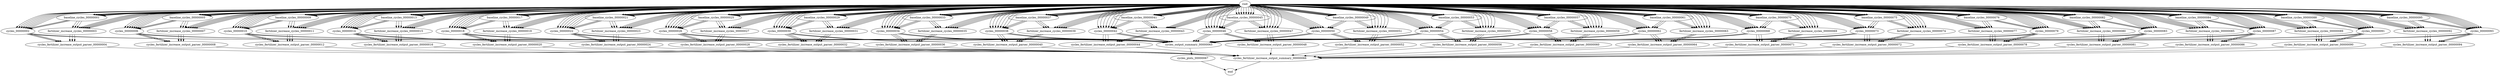 digraph G {
  baseline_cycles_00000001 [size="11.06"];
  cycles_00000002 [size="58.435"];
  fertilizer_increase_cycles_00000003 [size="62.584"];
  cycles_fertilizer_increase_output_parser_00000004 [size="0.223"];
  baseline_cycles_00000005 [size="52.812"];
  cycles_00000006 [size="95.297"];
  fertilizer_increase_cycles_00000007 [size="10.123"];
  cycles_fertilizer_increase_output_parser_00000008 [size="0.573"];
  baseline_cycles_00000009 [size="11.06"];
  cycles_00000010 [size="81.94"];
  fertilizer_increase_cycles_00000011 [size="10.123"];
  cycles_fertilizer_increase_output_parser_00000012 [size="0.709"];
  baseline_cycles_00000013 [size="83.058"];
  cycles_00000014 [size="20.682"];
  fertilizer_increase_cycles_00000015 [size="10.123"];
  cycles_fertilizer_increase_output_parser_00000016 [size="1.01"];
  baseline_cycles_00000017 [size="24.846"];
  cycles_00000018 [size="62.058"];
  fertilizer_increase_cycles_00000019 [size="30.092"];
  cycles_fertilizer_increase_output_parser_00000020 [size="1.173"];
  baseline_cycles_00000021 [size="17.89"];
  cycles_00000022 [size="50.362"];
  fertilizer_increase_cycles_00000023 [size="75.66"];
  cycles_fertilizer_increase_output_parser_00000024 [size="1.045"];
  baseline_cycles_00000025 [size="11.06"];
  cycles_00000026 [size="10.16"];
  fertilizer_increase_cycles_00000027 [size="10.123"];
  cycles_fertilizer_increase_output_parser_00000028 [size="1.194"];
  baseline_cycles_00000029 [size="22.768"];
  cycles_00000030 [size="38.509"];
  fertilizer_increase_cycles_00000031 [size="10.123"];
  cycles_fertilizer_increase_output_parser_00000032 [size="1.101"];
  baseline_cycles_00000033 [size="11.06"];
  cycles_00000034 [size="71.917"];
  fertilizer_increase_cycles_00000035 [size="84.39"];
  cycles_fertilizer_increase_output_parser_00000036 [size="0.435"];
  baseline_cycles_00000037 [size="103.364"];
  cycles_00000038 [size="92.003"];
  fertilizer_increase_cycles_00000039 [size="10.123"];
  cycles_fertilizer_increase_output_parser_00000040 [size="0.936"];
  baseline_cycles_00000041 [size="11.06"];
  cycles_00000042 [size="10.16"];
  fertilizer_increase_cycles_00000043 [size="74.864"];
  cycles_fertilizer_increase_output_parser_00000044 [size="0.633"];
  baseline_cycles_00000045 [size="11.06"];
  cycles_00000046 [size="79.366"];
  fertilizer_increase_cycles_00000047 [size="59.515"];
  cycles_fertilizer_increase_output_parser_00000048 [size="1.189"];
  baseline_cycles_00000049 [size="11.06"];
  cycles_00000050 [size="10.16"];
  fertilizer_increase_cycles_00000051 [size="60.58"];
  cycles_fertilizer_increase_output_parser_00000052 [size="0.841"];
  baseline_cycles_00000053 [size="72.97"];
  cycles_00000054 [size="82.785"];
  fertilizer_increase_cycles_00000055 [size="25.252"];
  cycles_fertilizer_increase_output_parser_00000056 [size="0.972"];
  baseline_cycles_00000057 [size="11.06"];
  cycles_00000058 [size="62.626"];
  fertilizer_increase_cycles_00000059 [size="92.486"];
  cycles_fertilizer_increase_output_parser_00000060 [size="0.674"];
  baseline_cycles_00000061 [size="11.06"];
  cycles_00000062 [size="10.16"];
  fertilizer_increase_cycles_00000063 [size="10.123"];
  cycles_fertilizer_increase_output_parser_00000064 [size="0.788"];
  cycles_output_summary_00000065 [size="0.039"];
  cycles_fertilizer_increase_output_summary_00000066 [size="0.385"];
  cycles_plots_00000067 [size="51.457"];
  cycles_00000068 [size="10.16"];
  fertilizer_increase_cycles_00000069 [size="23.903"];
  baseline_cycles_00000070 [size="29.06"];
  cycles_fertilizer_increase_output_parser_00000071 [size="0.292"];
  cycles_fertilizer_increase_output_parser_00000072 [size="1.337"];
  cycles_00000073 [size="10.16"];
  fertilizer_increase_cycles_00000074 [size="66.133"];
  baseline_cycles_00000075 [size="51.327"];
  baseline_cycles_00000076 [size="68.422"];
  fertilizer_increase_cycles_00000077 [size="48.527"];
  cycles_fertilizer_increase_output_parser_00000078 [size="0.779"];
  cycles_00000079 [size="93.297"];
  fertilizer_increase_cycles_00000080 [size="10.123"];
  cycles_fertilizer_increase_output_parser_00000081 [size="0.474"];
  baseline_cycles_00000082 [size="11.06"];
  cycles_00000083 [size="72.018"];
  baseline_cycles_00000084 [size="87.436"];
  fertilizer_increase_cycles_00000085 [size="16.892"];
  cycles_fertilizer_increase_output_parser_00000086 [size="1.11"];
  cycles_00000087 [size="49.711"];
  baseline_cycles_00000088 [size="57.089"];
  fertilizer_increase_cycles_00000089 [size="10.123"];
  cycles_fertilizer_increase_output_parser_00000090 [size="1.119"];
  cycles_00000091 [size="10.16"];
  fertilizer_increase_cycles_00000092 [size="44.528"];
  cycles_00000093 [size="10.16"];
  cycles_fertilizer_increase_output_parser_00000094 [size="1.055"];
  baseline_cycles_00000095 [size="11.06"];
  baseline_cycles_00000001 -> cycles_00000002 [size="1808674"]
  baseline_cycles_00000001 -> fertilizer_increase_cycles_00000003 [size="1808674"]
  baseline_cycles_00000001 -> cycles_00000002 [size="227"]
  baseline_cycles_00000001 -> fertilizer_increase_cycles_00000003 [size="227"]
  baseline_cycles_00000001 -> cycles_00000002 [size="2972131"]
  baseline_cycles_00000001 -> fertilizer_increase_cycles_00000003 [size="2972131"]
  root -> baseline_cycles_00000001 [size="739"]
  root -> baseline_cycles_00000001 [size="226696"]
  root -> baseline_cycles_00000001 [size="1805"]
  root -> baseline_cycles_00000001 [size="766"]
  root -> baseline_cycles_00000001 [size="694648"]
  root -> baseline_cycles_00000001 [size="14434"]
  root -> baseline_cycles_00000001 [size="694648"]
  root -> baseline_cycles_00000001 [size="694648"]
  cycles_00000002 -> cycles_fertilizer_increase_output_parser_00000004 [size="1550947"]
  cycles_00000002 -> cycles_output_summary_00000065 [size="1550947"]
  cycles_00000002 -> cycles_fertilizer_increase_output_parser_00000004 [size="1808674"]
  cycles_00000002 -> cycles_output_summary_00000065 [size="1808674"]
  cycles_00000002 -> cycles_fertilizer_increase_output_parser_00000004 [size="273"]
  cycles_00000002 -> cycles_output_summary_00000065 [size="273"]
  root -> cycles_00000002 [size="739"]
  root -> cycles_00000002 [size="340293"]
  root -> cycles_00000002 [size="1805"]
  root -> cycles_00000002 [size="766"]
  root -> cycles_00000002 [size="694648"]
  root -> cycles_00000002 [size="14434"]
  root -> cycles_00000002 [size="694648"]
  fertilizer_increase_cycles_00000003 -> cycles_fertilizer_increase_output_parser_00000004 [size="155"]
  fertilizer_increase_cycles_00000003 -> cycles_fertilizer_increase_output_parser_00000004 [size="1808674"]
  fertilizer_increase_cycles_00000003 -> cycles_fertilizer_increase_output_parser_00000004 [size="1416591"]
  root -> fertilizer_increase_cycles_00000003 [size="739"]
  root -> fertilizer_increase_cycles_00000003 [size="496015"]
  root -> fertilizer_increase_cycles_00000003 [size="1805"]
  root -> fertilizer_increase_cycles_00000003 [size="766"]
  root -> fertilizer_increase_cycles_00000003 [size="694648"]
  root -> fertilizer_increase_cycles_00000003 [size="14434"]
  cycles_fertilizer_increase_output_parser_00000004 -> cycles_fertilizer_increase_output_summary_00000066 [size="2360"]
  baseline_cycles_00000005 -> cycles_00000006 [size="1808674"]
  baseline_cycles_00000005 -> fertilizer_increase_cycles_00000007 [size="1808674"]
  baseline_cycles_00000005 -> cycles_00000006 [size="218"]
  baseline_cycles_00000005 -> fertilizer_increase_cycles_00000007 [size="218"]
  baseline_cycles_00000005 -> cycles_00000006 [size="4111213"]
  baseline_cycles_00000005 -> fertilizer_increase_cycles_00000007 [size="4111213"]
  root -> baseline_cycles_00000005 [size="739"]
  root -> baseline_cycles_00000005 [size="376162"]
  root -> baseline_cycles_00000005 [size="1805"]
  root -> baseline_cycles_00000005 [size="766"]
  root -> baseline_cycles_00000005 [size="694648"]
  root -> baseline_cycles_00000005 [size="14434"]
  root -> baseline_cycles_00000005 [size="694648"]
  root -> baseline_cycles_00000005 [size="694648"]
  cycles_00000006 -> cycles_fertilizer_increase_output_parser_00000008 [size="2425708"]
  cycles_00000006 -> cycles_output_summary_00000065 [size="2425708"]
  cycles_00000006 -> cycles_fertilizer_increase_output_parser_00000008 [size="1808674"]
  cycles_00000006 -> cycles_output_summary_00000065 [size="1808674"]
  cycles_00000006 -> cycles_fertilizer_increase_output_parser_00000008 [size="183"]
  cycles_00000006 -> cycles_output_summary_00000065 [size="183"]
  root -> cycles_00000006 [size="739"]
  root -> cycles_00000006 [size="373580"]
  root -> cycles_00000006 [size="1805"]
  root -> cycles_00000006 [size="766"]
  root -> cycles_00000006 [size="694648"]
  root -> cycles_00000006 [size="14434"]
  root -> cycles_00000006 [size="694648"]
  fertilizer_increase_cycles_00000007 -> cycles_fertilizer_increase_output_parser_00000008 [size="161"]
  fertilizer_increase_cycles_00000007 -> cycles_fertilizer_increase_output_parser_00000008 [size="1808674"]
  fertilizer_increase_cycles_00000007 -> cycles_fertilizer_increase_output_parser_00000008 [size="2647516"]
  root -> fertilizer_increase_cycles_00000007 [size="739"]
  root -> fertilizer_increase_cycles_00000007 [size="381324"]
  root -> fertilizer_increase_cycles_00000007 [size="1806"]
  root -> fertilizer_increase_cycles_00000007 [size="766"]
  root -> fertilizer_increase_cycles_00000007 [size="694648"]
  root -> fertilizer_increase_cycles_00000007 [size="14434"]
  cycles_fertilizer_increase_output_parser_00000008 -> cycles_fertilizer_increase_output_summary_00000066 [size="860"]
  baseline_cycles_00000009 -> cycles_00000010 [size="1808674"]
  baseline_cycles_00000009 -> fertilizer_increase_cycles_00000011 [size="1808674"]
  baseline_cycles_00000009 -> cycles_00000010 [size="180"]
  baseline_cycles_00000009 -> fertilizer_increase_cycles_00000011 [size="180"]
  baseline_cycles_00000009 -> cycles_00000010 [size="2753589"]
  baseline_cycles_00000009 -> fertilizer_increase_cycles_00000011 [size="2753589"]
  root -> baseline_cycles_00000009 [size="739"]
  root -> baseline_cycles_00000009 [size="352751"]
  root -> baseline_cycles_00000009 [size="1806"]
  root -> baseline_cycles_00000009 [size="766"]
  root -> baseline_cycles_00000009 [size="694648"]
  root -> baseline_cycles_00000009 [size="14434"]
  root -> baseline_cycles_00000009 [size="694648"]
  root -> baseline_cycles_00000009 [size="694648"]
  cycles_00000010 -> cycles_fertilizer_increase_output_parser_00000012 [size="2971485"]
  cycles_00000010 -> cycles_output_summary_00000065 [size="2971485"]
  cycles_00000010 -> cycles_fertilizer_increase_output_parser_00000012 [size="1808674"]
  cycles_00000010 -> cycles_output_summary_00000065 [size="1808674"]
  cycles_00000010 -> cycles_fertilizer_increase_output_parser_00000012 [size="244"]
  cycles_00000010 -> cycles_output_summary_00000065 [size="244"]
  root -> cycles_00000010 [size="739"]
  root -> cycles_00000010 [size="443102"]
  root -> cycles_00000010 [size="1805"]
  root -> cycles_00000010 [size="766"]
  root -> cycles_00000010 [size="694648"]
  root -> cycles_00000010 [size="14434"]
  root -> cycles_00000010 [size="694648"]
  fertilizer_increase_cycles_00000011 -> cycles_fertilizer_increase_output_parser_00000012 [size="235"]
  fertilizer_increase_cycles_00000011 -> cycles_fertilizer_increase_output_parser_00000012 [size="1808674"]
  fertilizer_increase_cycles_00000011 -> cycles_fertilizer_increase_output_parser_00000012 [size="1365937"]
  root -> fertilizer_increase_cycles_00000011 [size="739"]
  root -> fertilizer_increase_cycles_00000011 [size="233348"]
  root -> fertilizer_increase_cycles_00000011 [size="1805"]
  root -> fertilizer_increase_cycles_00000011 [size="766"]
  root -> fertilizer_increase_cycles_00000011 [size="694648"]
  root -> fertilizer_increase_cycles_00000011 [size="14434"]
  cycles_fertilizer_increase_output_parser_00000012 -> cycles_fertilizer_increase_output_summary_00000066 [size="5013"]
  baseline_cycles_00000013 -> cycles_00000014 [size="1808674"]
  baseline_cycles_00000013 -> fertilizer_increase_cycles_00000015 [size="1808674"]
  baseline_cycles_00000013 -> cycles_00000014 [size="85"]
  baseline_cycles_00000013 -> fertilizer_increase_cycles_00000015 [size="85"]
  baseline_cycles_00000013 -> cycles_00000014 [size="445841"]
  baseline_cycles_00000013 -> fertilizer_increase_cycles_00000015 [size="445841"]
  root -> baseline_cycles_00000013 [size="739"]
  root -> baseline_cycles_00000013 [size="199255"]
  root -> baseline_cycles_00000013 [size="1806"]
  root -> baseline_cycles_00000013 [size="766"]
  root -> baseline_cycles_00000013 [size="694648"]
  root -> baseline_cycles_00000013 [size="14434"]
  root -> baseline_cycles_00000013 [size="694648"]
  root -> baseline_cycles_00000013 [size="694648"]
  cycles_00000014 -> cycles_fertilizer_increase_output_parser_00000016 [size="1621631"]
  cycles_00000014 -> cycles_output_summary_00000065 [size="1621631"]
  cycles_00000014 -> cycles_fertilizer_increase_output_parser_00000016 [size="1808674"]
  cycles_00000014 -> cycles_output_summary_00000065 [size="1808674"]
  cycles_00000014 -> cycles_fertilizer_increase_output_parser_00000016 [size="188"]
  cycles_00000014 -> cycles_output_summary_00000065 [size="188"]
  root -> cycles_00000014 [size="739"]
  root -> cycles_00000014 [size="156021"]
  root -> cycles_00000014 [size="1805"]
  root -> cycles_00000014 [size="766"]
  root -> cycles_00000014 [size="694648"]
  root -> cycles_00000014 [size="14434"]
  root -> cycles_00000014 [size="694648"]
  fertilizer_increase_cycles_00000015 -> cycles_fertilizer_increase_output_parser_00000016 [size="247"]
  fertilizer_increase_cycles_00000015 -> cycles_fertilizer_increase_output_parser_00000016 [size="1808675"]
  fertilizer_increase_cycles_00000015 -> cycles_fertilizer_increase_output_parser_00000016 [size="448675"]
  root -> fertilizer_increase_cycles_00000015 [size="739"]
  root -> fertilizer_increase_cycles_00000015 [size="153140"]
  root -> fertilizer_increase_cycles_00000015 [size="1805"]
  root -> fertilizer_increase_cycles_00000015 [size="766"]
  root -> fertilizer_increase_cycles_00000015 [size="694648"]
  root -> fertilizer_increase_cycles_00000015 [size="14434"]
  cycles_fertilizer_increase_output_parser_00000016 -> cycles_fertilizer_increase_output_summary_00000066 [size="5727"]
  baseline_cycles_00000017 -> cycles_00000018 [size="1808674"]
  baseline_cycles_00000017 -> fertilizer_increase_cycles_00000019 [size="1808674"]
  baseline_cycles_00000017 -> cycles_00000018 [size="248"]
  baseline_cycles_00000017 -> fertilizer_increase_cycles_00000019 [size="248"]
  baseline_cycles_00000017 -> cycles_00000018 [size="445841"]
  baseline_cycles_00000017 -> fertilizer_increase_cycles_00000019 [size="445841"]
  root -> baseline_cycles_00000017 [size="739"]
  root -> baseline_cycles_00000017 [size="463734"]
  root -> baseline_cycles_00000017 [size="1806"]
  root -> baseline_cycles_00000017 [size="766"]
  root -> baseline_cycles_00000017 [size="694648"]
  root -> baseline_cycles_00000017 [size="14434"]
  root -> baseline_cycles_00000017 [size="694648"]
  root -> baseline_cycles_00000017 [size="694648"]
  cycles_00000018 -> cycles_fertilizer_increase_output_parser_00000020 [size="3798584"]
  cycles_00000018 -> cycles_output_summary_00000065 [size="3798584"]
  cycles_00000018 -> cycles_fertilizer_increase_output_parser_00000020 [size="1808674"]
  cycles_00000018 -> cycles_output_summary_00000065 [size="1808674"]
  cycles_00000018 -> cycles_fertilizer_increase_output_parser_00000020 [size="279"]
  cycles_00000018 -> cycles_output_summary_00000065 [size="279"]
  root -> cycles_00000018 [size="739"]
  root -> cycles_00000018 [size="262575"]
  root -> cycles_00000018 [size="1805"]
  root -> cycles_00000018 [size="766"]
  root -> cycles_00000018 [size="694648"]
  root -> cycles_00000018 [size="14434"]
  root -> cycles_00000018 [size="694648"]
  fertilizer_increase_cycles_00000019 -> cycles_fertilizer_increase_output_parser_00000020 [size="253"]
  fertilizer_increase_cycles_00000019 -> cycles_fertilizer_increase_output_parser_00000020 [size="1808674"]
  fertilizer_increase_cycles_00000019 -> cycles_fertilizer_increase_output_parser_00000020 [size="448675"]
  root -> fertilizer_increase_cycles_00000019 [size="739"]
  root -> fertilizer_increase_cycles_00000019 [size="317535"]
  root -> fertilizer_increase_cycles_00000019 [size="1805"]
  root -> fertilizer_increase_cycles_00000019 [size="766"]
  root -> fertilizer_increase_cycles_00000019 [size="694648"]
  root -> fertilizer_increase_cycles_00000019 [size="14434"]
  cycles_fertilizer_increase_output_parser_00000020 -> cycles_fertilizer_increase_output_summary_00000066 [size="3227"]
  baseline_cycles_00000021 -> cycles_00000022 [size="1808674"]
  baseline_cycles_00000021 -> fertilizer_increase_cycles_00000023 [size="1808674"]
  baseline_cycles_00000021 -> cycles_00000022 [size="171"]
  baseline_cycles_00000021 -> fertilizer_increase_cycles_00000023 [size="171"]
  baseline_cycles_00000021 -> cycles_00000022 [size="445841"]
  baseline_cycles_00000021 -> fertilizer_increase_cycles_00000023 [size="445841"]
  root -> baseline_cycles_00000021 [size="739"]
  root -> baseline_cycles_00000021 [size="350795"]
  root -> baseline_cycles_00000021 [size="1806"]
  root -> baseline_cycles_00000021 [size="766"]
  root -> baseline_cycles_00000021 [size="694648"]
  root -> baseline_cycles_00000021 [size="14434"]
  root -> baseline_cycles_00000021 [size="694648"]
  root -> baseline_cycles_00000021 [size="694648"]
  cycles_00000022 -> cycles_fertilizer_increase_output_parser_00000024 [size="2806488"]
  cycles_00000022 -> cycles_output_summary_00000065 [size="2806488"]
  cycles_00000022 -> cycles_fertilizer_increase_output_parser_00000024 [size="1808674"]
  cycles_00000022 -> cycles_output_summary_00000065 [size="1808674"]
  cycles_00000022 -> cycles_fertilizer_increase_output_parser_00000024 [size="284"]
  cycles_00000022 -> cycles_output_summary_00000065 [size="284"]
  root -> cycles_00000022 [size="739"]
  root -> cycles_00000022 [size="395134"]
  root -> cycles_00000022 [size="1805"]
  root -> cycles_00000022 [size="766"]
  root -> cycles_00000022 [size="694648"]
  root -> cycles_00000022 [size="14434"]
  root -> cycles_00000022 [size="694648"]
  fertilizer_increase_cycles_00000023 -> cycles_fertilizer_increase_output_parser_00000024 [size="227"]
  fertilizer_increase_cycles_00000023 -> cycles_fertilizer_increase_output_parser_00000024 [size="1808674"]
  fertilizer_increase_cycles_00000023 -> cycles_fertilizer_increase_output_parser_00000024 [size="896102"]
  root -> fertilizer_increase_cycles_00000023 [size="739"]
  root -> fertilizer_increase_cycles_00000023 [size="279253"]
  root -> fertilizer_increase_cycles_00000023 [size="1805"]
  root -> fertilizer_increase_cycles_00000023 [size="766"]
  root -> fertilizer_increase_cycles_00000023 [size="694648"]
  root -> fertilizer_increase_cycles_00000023 [size="14434"]
  cycles_fertilizer_increase_output_parser_00000024 -> cycles_fertilizer_increase_output_summary_00000066 [size="3813"]
  baseline_cycles_00000025 -> cycles_00000026 [size="1808674"]
  baseline_cycles_00000025 -> fertilizer_increase_cycles_00000027 [size="1808674"]
  baseline_cycles_00000025 -> cycles_00000026 [size="28"]
  baseline_cycles_00000025 -> fertilizer_increase_cycles_00000027 [size="28"]
  baseline_cycles_00000025 -> cycles_00000026 [size="3972004"]
  baseline_cycles_00000025 -> fertilizer_increase_cycles_00000027 [size="3972004"]
  root -> baseline_cycles_00000025 [size="739"]
  root -> baseline_cycles_00000025 [size="471292"]
  root -> baseline_cycles_00000025 [size="1805"]
  root -> baseline_cycles_00000025 [size="766"]
  root -> baseline_cycles_00000025 [size="694648"]
  root -> baseline_cycles_00000025 [size="14434"]
  root -> baseline_cycles_00000025 [size="694648"]
  root -> baseline_cycles_00000025 [size="694648"]
  cycles_00000026 -> cycles_fertilizer_increase_output_parser_00000028 [size="4029948"]
  cycles_00000026 -> cycles_output_summary_00000065 [size="4029948"]
  cycles_00000026 -> cycles_fertilizer_increase_output_parser_00000028 [size="1808674"]
  cycles_00000026 -> cycles_output_summary_00000065 [size="1808674"]
  cycles_00000026 -> cycles_fertilizer_increase_output_parser_00000028 [size="303"]
  cycles_00000026 -> cycles_output_summary_00000065 [size="303"]
  root -> cycles_00000026 [size="739"]
  root -> cycles_00000026 [size="522216"]
  root -> cycles_00000026 [size="1806"]
  root -> cycles_00000026 [size="766"]
  root -> cycles_00000026 [size="694648"]
  root -> cycles_00000026 [size="14434"]
  root -> cycles_00000026 [size="694648"]
  fertilizer_increase_cycles_00000027 -> cycles_fertilizer_increase_output_parser_00000028 [size="288"]
  fertilizer_increase_cycles_00000027 -> cycles_fertilizer_increase_output_parser_00000028 [size="1808674"]
  fertilizer_increase_cycles_00000027 -> cycles_fertilizer_increase_output_parser_00000028 [size="1966529"]
  root -> fertilizer_increase_cycles_00000027 [size="739"]
  root -> fertilizer_increase_cycles_00000027 [size="223497"]
  root -> fertilizer_increase_cycles_00000027 [size="1805"]
  root -> fertilizer_increase_cycles_00000027 [size="766"]
  root -> fertilizer_increase_cycles_00000027 [size="694648"]
  root -> fertilizer_increase_cycles_00000027 [size="14434"]
  cycles_fertilizer_increase_output_parser_00000028 -> cycles_fertilizer_increase_output_summary_00000066 [size="1212"]
  baseline_cycles_00000029 -> cycles_00000030 [size="1808674"]
  baseline_cycles_00000029 -> fertilizer_increase_cycles_00000031 [size="1808674"]
  baseline_cycles_00000029 -> cycles_00000030 [size="235"]
  baseline_cycles_00000029 -> fertilizer_increase_cycles_00000031 [size="235"]
  baseline_cycles_00000029 -> cycles_00000030 [size="445841"]
  baseline_cycles_00000029 -> fertilizer_increase_cycles_00000031 [size="445841"]
  root -> baseline_cycles_00000029 [size="739"]
  root -> baseline_cycles_00000029 [size="463876"]
  root -> baseline_cycles_00000029 [size="1806"]
  root -> baseline_cycles_00000029 [size="766"]
  root -> baseline_cycles_00000029 [size="694648"]
  root -> baseline_cycles_00000029 [size="14434"]
  root -> baseline_cycles_00000029 [size="694648"]
  root -> baseline_cycles_00000029 [size="694648"]
  cycles_00000030 -> cycles_fertilizer_increase_output_parser_00000032 [size="3882977"]
  cycles_00000030 -> cycles_output_summary_00000065 [size="3882977"]
  cycles_00000030 -> cycles_fertilizer_increase_output_parser_00000032 [size="1808674"]
  cycles_00000030 -> cycles_output_summary_00000065 [size="1808674"]
  cycles_00000030 -> cycles_fertilizer_increase_output_parser_00000032 [size="229"]
  cycles_00000030 -> cycles_output_summary_00000065 [size="229"]
  root -> cycles_00000030 [size="739"]
  root -> cycles_00000030 [size="399776"]
  root -> cycles_00000030 [size="1805"]
  root -> cycles_00000030 [size="766"]
  root -> cycles_00000030 [size="694648"]
  root -> cycles_00000030 [size="14434"]
  root -> cycles_00000030 [size="694648"]
  fertilizer_increase_cycles_00000031 -> cycles_fertilizer_increase_output_parser_00000032 [size="169"]
  fertilizer_increase_cycles_00000031 -> cycles_fertilizer_increase_output_parser_00000032 [size="1808674"]
  fertilizer_increase_cycles_00000031 -> cycles_fertilizer_increase_output_parser_00000032 [size="2785956"]
  root -> fertilizer_increase_cycles_00000031 [size="739"]
  root -> fertilizer_increase_cycles_00000031 [size="137925"]
  root -> fertilizer_increase_cycles_00000031 [size="1805"]
  root -> fertilizer_increase_cycles_00000031 [size="766"]
  root -> fertilizer_increase_cycles_00000031 [size="694648"]
  root -> fertilizer_increase_cycles_00000031 [size="14434"]
  cycles_fertilizer_increase_output_parser_00000032 -> cycles_fertilizer_increase_output_summary_00000066 [size="860"]
  baseline_cycles_00000033 -> cycles_00000034 [size="1808674"]
  baseline_cycles_00000033 -> fertilizer_increase_cycles_00000035 [size="1808674"]
  baseline_cycles_00000033 -> cycles_00000034 [size="295"]
  baseline_cycles_00000033 -> fertilizer_increase_cycles_00000035 [size="295"]
  baseline_cycles_00000033 -> cycles_00000034 [size="4065856"]
  baseline_cycles_00000033 -> fertilizer_increase_cycles_00000035 [size="4065856"]
  root -> baseline_cycles_00000033 [size="739"]
  root -> baseline_cycles_00000033 [size="440804"]
  root -> baseline_cycles_00000033 [size="1805"]
  root -> baseline_cycles_00000033 [size="766"]
  root -> baseline_cycles_00000033 [size="694648"]
  root -> baseline_cycles_00000033 [size="14434"]
  root -> baseline_cycles_00000033 [size="694648"]
  root -> baseline_cycles_00000033 [size="694648"]
  cycles_00000034 -> cycles_fertilizer_increase_output_parser_00000036 [size="2451327"]
  cycles_00000034 -> cycles_output_summary_00000065 [size="2451327"]
  cycles_00000034 -> cycles_fertilizer_increase_output_parser_00000036 [size="1808674"]
  cycles_00000034 -> cycles_output_summary_00000065 [size="1808674"]
  cycles_00000034 -> cycles_fertilizer_increase_output_parser_00000036 [size="44"]
  cycles_00000034 -> cycles_output_summary_00000065 [size="44"]
  root -> cycles_00000034 [size="739"]
  root -> cycles_00000034 [size="424017"]
  root -> cycles_00000034 [size="1805"]
  root -> cycles_00000034 [size="766"]
  root -> cycles_00000034 [size="694648"]
  root -> cycles_00000034 [size="14434"]
  root -> cycles_00000034 [size="694648"]
  fertilizer_increase_cycles_00000035 -> cycles_fertilizer_increase_output_parser_00000036 [size="273"]
  fertilizer_increase_cycles_00000035 -> cycles_fertilizer_increase_output_parser_00000036 [size="1808674"]
  fertilizer_increase_cycles_00000035 -> cycles_fertilizer_increase_output_parser_00000036 [size="4397299"]
  root -> fertilizer_increase_cycles_00000035 [size="739"]
  root -> fertilizer_increase_cycles_00000035 [size="384356"]
  root -> fertilizer_increase_cycles_00000035 [size="1805"]
  root -> fertilizer_increase_cycles_00000035 [size="766"]
  root -> fertilizer_increase_cycles_00000035 [size="694648"]
  root -> fertilizer_increase_cycles_00000035 [size="14434"]
  cycles_fertilizer_increase_output_parser_00000036 -> cycles_fertilizer_increase_output_summary_00000066 [size="7477"]
  baseline_cycles_00000037 -> cycles_00000038 [size="1808674"]
  baseline_cycles_00000037 -> fertilizer_increase_cycles_00000039 [size="1808674"]
  baseline_cycles_00000037 -> cycles_00000038 [size="277"]
  baseline_cycles_00000037 -> fertilizer_increase_cycles_00000039 [size="277"]
  baseline_cycles_00000037 -> cycles_00000038 [size="3613169"]
  baseline_cycles_00000037 -> fertilizer_increase_cycles_00000039 [size="3613169"]
  root -> baseline_cycles_00000037 [size="739"]
  root -> baseline_cycles_00000037 [size="210206"]
  root -> baseline_cycles_00000037 [size="1805"]
  root -> baseline_cycles_00000037 [size="766"]
  root -> baseline_cycles_00000037 [size="694648"]
  root -> baseline_cycles_00000037 [size="14434"]
  root -> baseline_cycles_00000037 [size="694648"]
  root -> baseline_cycles_00000037 [size="694648"]
  cycles_00000038 -> cycles_fertilizer_increase_output_parser_00000040 [size="3380951"]
  cycles_00000038 -> cycles_output_summary_00000065 [size="3380951"]
  cycles_00000038 -> cycles_fertilizer_increase_output_parser_00000040 [size="1808674"]
  cycles_00000038 -> cycles_output_summary_00000065 [size="1808674"]
  cycles_00000038 -> cycles_fertilizer_increase_output_parser_00000040 [size="295"]
  cycles_00000038 -> cycles_output_summary_00000065 [size="295"]
  root -> cycles_00000038 [size="739"]
  root -> cycles_00000038 [size="409738"]
  root -> cycles_00000038 [size="1805"]
  root -> cycles_00000038 [size="766"]
  root -> cycles_00000038 [size="694648"]
  root -> cycles_00000038 [size="14434"]
  root -> cycles_00000038 [size="694648"]
  fertilizer_increase_cycles_00000039 -> cycles_fertilizer_increase_output_parser_00000040 [size="67"]
  fertilizer_increase_cycles_00000039 -> cycles_fertilizer_increase_output_parser_00000040 [size="1808674"]
  fertilizer_increase_cycles_00000039 -> cycles_fertilizer_increase_output_parser_00000040 [size="3366998"]
  root -> fertilizer_increase_cycles_00000039 [size="739"]
  root -> fertilizer_increase_cycles_00000039 [size="398314"]
  root -> fertilizer_increase_cycles_00000039 [size="1805"]
  root -> fertilizer_increase_cycles_00000039 [size="766"]
  root -> fertilizer_increase_cycles_00000039 [size="694648"]
  root -> fertilizer_increase_cycles_00000039 [size="14434"]
  cycles_fertilizer_increase_output_parser_00000040 -> cycles_fertilizer_increase_output_summary_00000066 [size="5396"]
  baseline_cycles_00000041 -> cycles_00000042 [size="1808674"]
  baseline_cycles_00000041 -> fertilizer_increase_cycles_00000043 [size="1808674"]
  baseline_cycles_00000041 -> cycles_00000042 [size="300"]
  baseline_cycles_00000041 -> fertilizer_increase_cycles_00000043 [size="300"]
  baseline_cycles_00000041 -> cycles_00000042 [size="3353942"]
  baseline_cycles_00000041 -> fertilizer_increase_cycles_00000043 [size="3353942"]
  root -> baseline_cycles_00000041 [size="739"]
  root -> baseline_cycles_00000041 [size="201437"]
  root -> baseline_cycles_00000041 [size="1806"]
  root -> baseline_cycles_00000041 [size="766"]
  root -> baseline_cycles_00000041 [size="694648"]
  root -> baseline_cycles_00000041 [size="14434"]
  root -> baseline_cycles_00000041 [size="694648"]
  root -> baseline_cycles_00000041 [size="694648"]
  cycles_00000042 -> cycles_fertilizer_increase_output_parser_00000044 [size="4230494"]
  cycles_00000042 -> cycles_output_summary_00000065 [size="4230494"]
  cycles_00000042 -> cycles_fertilizer_increase_output_parser_00000044 [size="1808674"]
  cycles_00000042 -> cycles_output_summary_00000065 [size="1808674"]
  cycles_00000042 -> cycles_fertilizer_increase_output_parser_00000044 [size="171"]
  cycles_00000042 -> cycles_output_summary_00000065 [size="171"]
  root -> cycles_00000042 [size="739"]
  root -> cycles_00000042 [size="485940"]
  root -> cycles_00000042 [size="1805"]
  root -> cycles_00000042 [size="766"]
  root -> cycles_00000042 [size="694648"]
  root -> cycles_00000042 [size="14434"]
  root -> cycles_00000042 [size="694648"]
  fertilizer_increase_cycles_00000043 -> cycles_fertilizer_increase_output_parser_00000044 [size="176"]
  fertilizer_increase_cycles_00000043 -> cycles_fertilizer_increase_output_parser_00000044 [size="1808674"]
  fertilizer_increase_cycles_00000043 -> cycles_fertilizer_increase_output_parser_00000044 [size="1510707"]
  root -> fertilizer_increase_cycles_00000043 [size="739"]
  root -> fertilizer_increase_cycles_00000043 [size="382628"]
  root -> fertilizer_increase_cycles_00000043 [size="1805"]
  root -> fertilizer_increase_cycles_00000043 [size="766"]
  root -> fertilizer_increase_cycles_00000043 [size="694648"]
  root -> fertilizer_increase_cycles_00000043 [size="14434"]
  cycles_fertilizer_increase_output_parser_00000044 -> cycles_fertilizer_increase_output_summary_00000066 [size="5849"]
  baseline_cycles_00000045 -> cycles_00000046 [size="1808675"]
  baseline_cycles_00000045 -> fertilizer_increase_cycles_00000047 [size="1808675"]
  baseline_cycles_00000045 -> cycles_00000046 [size="300"]
  baseline_cycles_00000045 -> fertilizer_increase_cycles_00000047 [size="300"]
  baseline_cycles_00000045 -> cycles_00000046 [size="3020639"]
  baseline_cycles_00000045 -> fertilizer_increase_cycles_00000047 [size="3020639"]
  root -> baseline_cycles_00000045 [size="739"]
  root -> baseline_cycles_00000045 [size="182027"]
  root -> baseline_cycles_00000045 [size="1805"]
  root -> baseline_cycles_00000045 [size="766"]
  root -> baseline_cycles_00000045 [size="694648"]
  root -> baseline_cycles_00000045 [size="14434"]
  root -> baseline_cycles_00000045 [size="694648"]
  root -> baseline_cycles_00000045 [size="694648"]
  cycles_00000046 -> cycles_fertilizer_increase_output_parser_00000048 [size="447626"]
  cycles_00000046 -> cycles_output_summary_00000065 [size="447626"]
  cycles_00000046 -> cycles_fertilizer_increase_output_parser_00000048 [size="1808674"]
  cycles_00000046 -> cycles_output_summary_00000065 [size="1808674"]
  cycles_00000046 -> cycles_fertilizer_increase_output_parser_00000048 [size="267"]
  cycles_00000046 -> cycles_output_summary_00000065 [size="267"]
  root -> cycles_00000046 [size="739"]
  root -> cycles_00000046 [size="494691"]
  root -> cycles_00000046 [size="1806"]
  root -> cycles_00000046 [size="766"]
  root -> cycles_00000046 [size="694648"]
  root -> cycles_00000046 [size="14434"]
  root -> cycles_00000046 [size="694648"]
  fertilizer_increase_cycles_00000047 -> cycles_fertilizer_increase_output_parser_00000048 [size="139"]
  fertilizer_increase_cycles_00000047 -> cycles_fertilizer_increase_output_parser_00000048 [size="1808674"]
  fertilizer_increase_cycles_00000047 -> cycles_fertilizer_increase_output_parser_00000048 [size="2057731"]
  root -> fertilizer_increase_cycles_00000047 [size="739"]
  root -> fertilizer_increase_cycles_00000047 [size="365480"]
  root -> fertilizer_increase_cycles_00000047 [size="1805"]
  root -> fertilizer_increase_cycles_00000047 [size="766"]
  root -> fertilizer_increase_cycles_00000047 [size="694648"]
  root -> fertilizer_increase_cycles_00000047 [size="14434"]
  cycles_fertilizer_increase_output_parser_00000048 -> cycles_fertilizer_increase_output_summary_00000066 [size="2269"]
  baseline_cycles_00000049 -> cycles_00000050 [size="1808674"]
  baseline_cycles_00000049 -> fertilizer_increase_cycles_00000051 [size="1808674"]
  baseline_cycles_00000049 -> cycles_00000050 [size="239"]
  baseline_cycles_00000049 -> fertilizer_increase_cycles_00000051 [size="239"]
  baseline_cycles_00000049 -> cycles_00000050 [size="2548403"]
  baseline_cycles_00000049 -> fertilizer_increase_cycles_00000051 [size="2548403"]
  root -> baseline_cycles_00000049 [size="739"]
  root -> baseline_cycles_00000049 [size="497531"]
  root -> baseline_cycles_00000049 [size="1805"]
  root -> baseline_cycles_00000049 [size="766"]
  root -> baseline_cycles_00000049 [size="694648"]
  root -> baseline_cycles_00000049 [size="14434"]
  root -> baseline_cycles_00000049 [size="694648"]
  root -> baseline_cycles_00000049 [size="694648"]
  cycles_00000050 -> cycles_fertilizer_increase_output_parser_00000052 [size="2613397"]
  cycles_00000050 -> cycles_output_summary_00000065 [size="2613397"]
  cycles_00000050 -> cycles_fertilizer_increase_output_parser_00000052 [size="1808674"]
  cycles_00000050 -> cycles_output_summary_00000065 [size="1808674"]
  cycles_00000050 -> cycles_fertilizer_increase_output_parser_00000052 [size="253"]
  cycles_00000050 -> cycles_output_summary_00000065 [size="253"]
  root -> cycles_00000050 [size="739"]
  root -> cycles_00000050 [size="48009"]
  root -> cycles_00000050 [size="1805"]
  root -> cycles_00000050 [size="766"]
  root -> cycles_00000050 [size="694648"]
  root -> cycles_00000050 [size="14434"]
  root -> cycles_00000050 [size="694648"]
  fertilizer_increase_cycles_00000051 -> cycles_fertilizer_increase_output_parser_00000052 [size="244"]
  fertilizer_increase_cycles_00000051 -> cycles_fertilizer_increase_output_parser_00000052 [size="1808674"]
  fertilizer_increase_cycles_00000051 -> cycles_fertilizer_increase_output_parser_00000052 [size="448675"]
  root -> fertilizer_increase_cycles_00000051 [size="739"]
  root -> fertilizer_increase_cycles_00000051 [size="396170"]
  root -> fertilizer_increase_cycles_00000051 [size="1806"]
  root -> fertilizer_increase_cycles_00000051 [size="766"]
  root -> fertilizer_increase_cycles_00000051 [size="694648"]
  root -> fertilizer_increase_cycles_00000051 [size="14434"]
  cycles_fertilizer_increase_output_parser_00000052 -> cycles_fertilizer_increase_output_summary_00000066 [size="860"]
  baseline_cycles_00000053 -> cycles_00000054 [size="1808674"]
  baseline_cycles_00000053 -> fertilizer_increase_cycles_00000055 [size="1808674"]
  baseline_cycles_00000053 -> cycles_00000054 [size="266"]
  baseline_cycles_00000053 -> fertilizer_increase_cycles_00000055 [size="266"]
  baseline_cycles_00000053 -> cycles_00000054 [size="445841"]
  baseline_cycles_00000053 -> fertilizer_increase_cycles_00000055 [size="445841"]
  root -> baseline_cycles_00000053 [size="739"]
  root -> baseline_cycles_00000053 [size="267251"]
  root -> baseline_cycles_00000053 [size="1805"]
  root -> baseline_cycles_00000053 [size="766"]
  root -> baseline_cycles_00000053 [size="694648"]
  root -> baseline_cycles_00000053 [size="14434"]
  root -> baseline_cycles_00000053 [size="694648"]
  root -> baseline_cycles_00000053 [size="694648"]
  cycles_00000054 -> cycles_fertilizer_increase_output_parser_00000056 [size="1684488"]
  cycles_00000054 -> cycles_output_summary_00000065 [size="1684488"]
  cycles_00000054 -> cycles_fertilizer_increase_output_parser_00000056 [size="1808674"]
  cycles_00000054 -> cycles_output_summary_00000065 [size="1808674"]
  cycles_00000054 -> cycles_fertilizer_increase_output_parser_00000056 [size="109"]
  cycles_00000054 -> cycles_output_summary_00000065 [size="109"]
  root -> cycles_00000054 [size="739"]
  root -> cycles_00000054 [size="138806"]
  root -> cycles_00000054 [size="1805"]
  root -> cycles_00000054 [size="766"]
  root -> cycles_00000054 [size="694648"]
  root -> cycles_00000054 [size="14434"]
  root -> cycles_00000054 [size="694648"]
  fertilizer_increase_cycles_00000055 -> cycles_fertilizer_increase_output_parser_00000056 [size="169"]
  fertilizer_increase_cycles_00000055 -> cycles_fertilizer_increase_output_parser_00000056 [size="1808674"]
  fertilizer_increase_cycles_00000055 -> cycles_fertilizer_increase_output_parser_00000056 [size="448675"]
  root -> fertilizer_increase_cycles_00000055 [size="739"]
  root -> fertilizer_increase_cycles_00000055 [size="291298"]
  root -> fertilizer_increase_cycles_00000055 [size="1806"]
  root -> fertilizer_increase_cycles_00000055 [size="766"]
  root -> fertilizer_increase_cycles_00000055 [size="694648"]
  root -> fertilizer_increase_cycles_00000055 [size="14434"]
  cycles_fertilizer_increase_output_parser_00000056 -> cycles_fertilizer_increase_output_summary_00000066 [size="860"]
  baseline_cycles_00000057 -> cycles_00000058 [size="1808674"]
  baseline_cycles_00000057 -> fertilizer_increase_cycles_00000059 [size="1808674"]
  baseline_cycles_00000057 -> cycles_00000058 [size="260"]
  baseline_cycles_00000057 -> fertilizer_increase_cycles_00000059 [size="260"]
  baseline_cycles_00000057 -> cycles_00000058 [size="2725010"]
  baseline_cycles_00000057 -> fertilizer_increase_cycles_00000059 [size="2725010"]
  root -> baseline_cycles_00000057 [size="739"]
  root -> baseline_cycles_00000057 [size="311266"]
  root -> baseline_cycles_00000057 [size="1805"]
  root -> baseline_cycles_00000057 [size="766"]
  root -> baseline_cycles_00000057 [size="694648"]
  root -> baseline_cycles_00000057 [size="14434"]
  root -> baseline_cycles_00000057 [size="694648"]
  root -> baseline_cycles_00000057 [size="694648"]
  cycles_00000058 -> cycles_fertilizer_increase_output_parser_00000060 [size="3871912"]
  cycles_00000058 -> cycles_output_summary_00000065 [size="3871912"]
  cycles_00000058 -> cycles_fertilizer_increase_output_parser_00000060 [size="1808674"]
  cycles_00000058 -> cycles_output_summary_00000065 [size="1808674"]
  cycles_00000058 -> cycles_fertilizer_increase_output_parser_00000060 [size="34"]
  cycles_00000058 -> cycles_output_summary_00000065 [size="34"]
  root -> cycles_00000058 [size="739"]
  root -> cycles_00000058 [size="328334"]
  root -> cycles_00000058 [size="1805"]
  root -> cycles_00000058 [size="766"]
  root -> cycles_00000058 [size="694648"]
  root -> cycles_00000058 [size="14434"]
  root -> cycles_00000058 [size="694648"]
  fertilizer_increase_cycles_00000059 -> cycles_fertilizer_increase_output_parser_00000060 [size="194"]
  fertilizer_increase_cycles_00000059 -> cycles_fertilizer_increase_output_parser_00000060 [size="1808674"]
  fertilizer_increase_cycles_00000059 -> cycles_fertilizer_increase_output_parser_00000060 [size="448675"]
  root -> fertilizer_increase_cycles_00000059 [size="739"]
  root -> fertilizer_increase_cycles_00000059 [size="379157"]
  root -> fertilizer_increase_cycles_00000059 [size="1805"]
  root -> fertilizer_increase_cycles_00000059 [size="766"]
  root -> fertilizer_increase_cycles_00000059 [size="694648"]
  root -> fertilizer_increase_cycles_00000059 [size="14434"]
  cycles_fertilizer_increase_output_parser_00000060 -> cycles_fertilizer_increase_output_summary_00000066 [size="926"]
  baseline_cycles_00000061 -> cycles_00000062 [size="1808675"]
  baseline_cycles_00000061 -> fertilizer_increase_cycles_00000063 [size="1808675"]
  baseline_cycles_00000061 -> cycles_00000062 [size="305"]
  baseline_cycles_00000061 -> fertilizer_increase_cycles_00000063 [size="305"]
  baseline_cycles_00000061 -> cycles_00000062 [size="527623"]
  baseline_cycles_00000061 -> fertilizer_increase_cycles_00000063 [size="527623"]
  root -> baseline_cycles_00000061 [size="739"]
  root -> baseline_cycles_00000061 [size="153516"]
  root -> baseline_cycles_00000061 [size="1805"]
  root -> baseline_cycles_00000061 [size="766"]
  root -> baseline_cycles_00000061 [size="694648"]
  root -> baseline_cycles_00000061 [size="14434"]
  root -> baseline_cycles_00000061 [size="694648"]
  root -> baseline_cycles_00000061 [size="694648"]
  cycles_00000062 -> cycles_fertilizer_increase_output_parser_00000064 [size="1520262"]
  cycles_00000062 -> cycles_output_summary_00000065 [size="1520262"]
  cycles_00000062 -> cycles_fertilizer_increase_output_parser_00000064 [size="1808674"]
  cycles_00000062 -> cycles_output_summary_00000065 [size="1808674"]
  cycles_00000062 -> cycles_fertilizer_increase_output_parser_00000064 [size="146"]
  cycles_00000062 -> cycles_output_summary_00000065 [size="146"]
  root -> cycles_00000062 [size="739"]
  root -> cycles_00000062 [size="520249"]
  root -> cycles_00000062 [size="1805"]
  root -> cycles_00000062 [size="766"]
  root -> cycles_00000062 [size="694648"]
  root -> cycles_00000062 [size="14434"]
  root -> cycles_00000062 [size="694648"]
  fertilizer_increase_cycles_00000063 -> cycles_fertilizer_increase_output_parser_00000064 [size="290"]
  fertilizer_increase_cycles_00000063 -> cycles_fertilizer_increase_output_parser_00000064 [size="1808674"]
  fertilizer_increase_cycles_00000063 -> cycles_fertilizer_increase_output_parser_00000064 [size="2249025"]
  root -> fertilizer_increase_cycles_00000063 [size="739"]
  root -> fertilizer_increase_cycles_00000063 [size="315815"]
  root -> fertilizer_increase_cycles_00000063 [size="1806"]
  root -> fertilizer_increase_cycles_00000063 [size="766"]
  root -> fertilizer_increase_cycles_00000063 [size="694648"]
  root -> fertilizer_increase_cycles_00000063 [size="14434"]
  cycles_fertilizer_increase_output_parser_00000064 -> cycles_fertilizer_increase_output_summary_00000066 [size="7909"]
  cycles_output_summary_00000065 -> cycles_plots_00000067 [size="257366"]
  cycles_00000068 -> cycles_output_summary_00000065 [size="447626"]
  cycles_00000068 -> cycles_fertilizer_increase_output_parser_00000071 [size="447626"]
  cycles_00000068 -> cycles_output_summary_00000065 [size="1808674"]
  cycles_00000068 -> cycles_fertilizer_increase_output_parser_00000071 [size="1808674"]
  cycles_00000068 -> cycles_output_summary_00000065 [size="188"]
  cycles_00000068 -> cycles_fertilizer_increase_output_parser_00000071 [size="188"]
  cycles_00000073 -> cycles_output_summary_00000065 [size="1916019"]
  cycles_00000073 -> cycles_fertilizer_increase_output_parser_00000072 [size="1916019"]
  cycles_00000073 -> cycles_output_summary_00000065 [size="1808674"]
  cycles_00000073 -> cycles_fertilizer_increase_output_parser_00000072 [size="1808674"]
  cycles_00000073 -> cycles_output_summary_00000065 [size="274"]
  cycles_00000073 -> cycles_fertilizer_increase_output_parser_00000072 [size="274"]
  cycles_00000079 -> cycles_output_summary_00000065 [size="3109602"]
  cycles_00000079 -> cycles_fertilizer_increase_output_parser_00000078 [size="3109602"]
  cycles_00000079 -> cycles_output_summary_00000065 [size="1808674"]
  cycles_00000079 -> cycles_fertilizer_increase_output_parser_00000078 [size="1808674"]
  cycles_00000079 -> cycles_output_summary_00000065 [size="157"]
  cycles_00000079 -> cycles_fertilizer_increase_output_parser_00000078 [size="157"]
  cycles_00000083 -> cycles_output_summary_00000065 [size="447626"]
  cycles_00000083 -> cycles_fertilizer_increase_output_parser_00000081 [size="447626"]
  cycles_00000083 -> cycles_output_summary_00000065 [size="1808675"]
  cycles_00000083 -> cycles_fertilizer_increase_output_parser_00000081 [size="1808675"]
  cycles_00000083 -> cycles_output_summary_00000065 [size="250"]
  cycles_00000083 -> cycles_fertilizer_increase_output_parser_00000081 [size="250"]
  cycles_00000087 -> cycles_output_summary_00000065 [size="1862252"]
  cycles_00000087 -> cycles_fertilizer_increase_output_parser_00000086 [size="1862252"]
  cycles_00000087 -> cycles_output_summary_00000065 [size="1808674"]
  cycles_00000087 -> cycles_fertilizer_increase_output_parser_00000086 [size="1808674"]
  cycles_00000087 -> cycles_output_summary_00000065 [size="74"]
  cycles_00000087 -> cycles_fertilizer_increase_output_parser_00000086 [size="74"]
  cycles_00000091 -> cycles_output_summary_00000065 [size="2149007"]
  cycles_00000091 -> cycles_fertilizer_increase_output_parser_00000090 [size="2149007"]
  cycles_00000091 -> cycles_output_summary_00000065 [size="1808674"]
  cycles_00000091 -> cycles_fertilizer_increase_output_parser_00000090 [size="1808674"]
  cycles_00000091 -> cycles_output_summary_00000065 [size="278"]
  cycles_00000091 -> cycles_fertilizer_increase_output_parser_00000090 [size="278"]
  cycles_00000093 -> cycles_output_summary_00000065 [size="3056243"]
  cycles_00000093 -> cycles_fertilizer_increase_output_parser_00000094 [size="3056243"]
  cycles_00000093 -> cycles_output_summary_00000065 [size="1808674"]
  cycles_00000093 -> cycles_fertilizer_increase_output_parser_00000094 [size="1808674"]
  cycles_00000093 -> cycles_output_summary_00000065 [size="232"]
  cycles_00000093 -> cycles_fertilizer_increase_output_parser_00000094 [size="232"]
  cycles_fertilizer_increase_output_summary_00000066 -> end [size="422954"]
  cycles_fertilizer_increase_output_parser_00000071 -> cycles_fertilizer_increase_output_summary_00000066 [size="4440"]
  cycles_fertilizer_increase_output_parser_00000072 -> cycles_fertilizer_increase_output_summary_00000066 [size="6672"]
  cycles_fertilizer_increase_output_parser_00000078 -> cycles_fertilizer_increase_output_summary_00000066 [size="1451"]
  cycles_fertilizer_increase_output_parser_00000081 -> cycles_fertilizer_increase_output_summary_00000066 [size="2945"]
  cycles_fertilizer_increase_output_parser_00000086 -> cycles_fertilizer_increase_output_summary_00000066 [size="860"]
  cycles_fertilizer_increase_output_parser_00000090 -> cycles_fertilizer_increase_output_summary_00000066 [size="1172"]
  cycles_fertilizer_increase_output_parser_00000094 -> cycles_fertilizer_increase_output_summary_00000066 [size="5780"]
  cycles_plots_00000067 -> end [size="1519078"]
  baseline_cycles_00000070 -> cycles_00000068 [size="1808674"]
  baseline_cycles_00000070 -> fertilizer_increase_cycles_00000069 [size="1808674"]
  baseline_cycles_00000070 -> cycles_00000068 [size="274"]
  baseline_cycles_00000070 -> fertilizer_increase_cycles_00000069 [size="274"]
  baseline_cycles_00000070 -> cycles_00000068 [size="445841"]
  baseline_cycles_00000070 -> fertilizer_increase_cycles_00000069 [size="445841"]
  root -> cycles_00000068 [size="739"]
  root -> cycles_00000068 [size="48009"]
  root -> cycles_00000068 [size="1805"]
  root -> cycles_00000068 [size="766"]
  root -> cycles_00000068 [size="694648"]
  root -> cycles_00000068 [size="14434"]
  root -> cycles_00000068 [size="694648"]
  fertilizer_increase_cycles_00000069 -> cycles_fertilizer_increase_output_parser_00000071 [size="207"]
  fertilizer_increase_cycles_00000069 -> cycles_fertilizer_increase_output_parser_00000071 [size="1808674"]
  fertilizer_increase_cycles_00000069 -> cycles_fertilizer_increase_output_parser_00000071 [size="1036943"]
  root -> fertilizer_increase_cycles_00000069 [size="739"]
  root -> fertilizer_increase_cycles_00000069 [size="465533"]
  root -> fertilizer_increase_cycles_00000069 [size="1805"]
  root -> fertilizer_increase_cycles_00000069 [size="766"]
  root -> fertilizer_increase_cycles_00000069 [size="694648"]
  root -> fertilizer_increase_cycles_00000069 [size="14434"]
  root -> baseline_cycles_00000070 [size="739"]
  root -> baseline_cycles_00000070 [size="417160"]
  root -> baseline_cycles_00000070 [size="1805"]
  root -> baseline_cycles_00000070 [size="766"]
  root -> baseline_cycles_00000070 [size="694648"]
  root -> baseline_cycles_00000070 [size="14434"]
  root -> baseline_cycles_00000070 [size="694648"]
  root -> baseline_cycles_00000070 [size="694648"]
  fertilizer_increase_cycles_00000074 -> cycles_fertilizer_increase_output_parser_00000072 [size="197"]
  fertilizer_increase_cycles_00000074 -> cycles_fertilizer_increase_output_parser_00000072 [size="1808674"]
  fertilizer_increase_cycles_00000074 -> cycles_fertilizer_increase_output_parser_00000072 [size="448675"]
  baseline_cycles_00000075 -> cycles_00000073 [size="1808674"]
  baseline_cycles_00000075 -> fertilizer_increase_cycles_00000074 [size="1808674"]
  baseline_cycles_00000075 -> cycles_00000073 [size="102"]
  baseline_cycles_00000075 -> fertilizer_increase_cycles_00000074 [size="102"]
  baseline_cycles_00000075 -> cycles_00000073 [size="632203"]
  baseline_cycles_00000075 -> fertilizer_increase_cycles_00000074 [size="632203"]
  root -> cycles_00000073 [size="739"]
  root -> cycles_00000073 [size="501915"]
  root -> cycles_00000073 [size="1805"]
  root -> cycles_00000073 [size="766"]
  root -> cycles_00000073 [size="694648"]
  root -> cycles_00000073 [size="14434"]
  root -> cycles_00000073 [size="694648"]
  root -> fertilizer_increase_cycles_00000074 [size="739"]
  root -> fertilizer_increase_cycles_00000074 [size="491725"]
  root -> fertilizer_increase_cycles_00000074 [size="1805"]
  root -> fertilizer_increase_cycles_00000074 [size="766"]
  root -> fertilizer_increase_cycles_00000074 [size="694648"]
  root -> fertilizer_increase_cycles_00000074 [size="14434"]
  root -> baseline_cycles_00000075 [size="739"]
  root -> baseline_cycles_00000075 [size="426319"]
  root -> baseline_cycles_00000075 [size="1805"]
  root -> baseline_cycles_00000075 [size="766"]
  root -> baseline_cycles_00000075 [size="694648"]
  root -> baseline_cycles_00000075 [size="14434"]
  root -> baseline_cycles_00000075 [size="694648"]
  root -> baseline_cycles_00000075 [size="694648"]
  baseline_cycles_00000076 -> fertilizer_increase_cycles_00000077 [size="1808674"]
  baseline_cycles_00000076 -> cycles_00000079 [size="1808674"]
  baseline_cycles_00000076 -> fertilizer_increase_cycles_00000077 [size="250"]
  baseline_cycles_00000076 -> cycles_00000079 [size="250"]
  baseline_cycles_00000076 -> fertilizer_increase_cycles_00000077 [size="445841"]
  baseline_cycles_00000076 -> cycles_00000079 [size="445841"]
  root -> baseline_cycles_00000076 [size="739"]
  root -> baseline_cycles_00000076 [size="298928"]
  root -> baseline_cycles_00000076 [size="1805"]
  root -> baseline_cycles_00000076 [size="766"]
  root -> baseline_cycles_00000076 [size="694648"]
  root -> baseline_cycles_00000076 [size="14434"]
  root -> baseline_cycles_00000076 [size="694648"]
  root -> baseline_cycles_00000076 [size="694648"]
  fertilizer_increase_cycles_00000077 -> cycles_fertilizer_increase_output_parser_00000078 [size="283"]
  fertilizer_increase_cycles_00000077 -> cycles_fertilizer_increase_output_parser_00000078 [size="1808675"]
  fertilizer_increase_cycles_00000077 -> cycles_fertilizer_increase_output_parser_00000078 [size="448675"]
  root -> fertilizer_increase_cycles_00000077 [size="739"]
  root -> fertilizer_increase_cycles_00000077 [size="266530"]
  root -> fertilizer_increase_cycles_00000077 [size="1805"]
  root -> fertilizer_increase_cycles_00000077 [size="766"]
  root -> fertilizer_increase_cycles_00000077 [size="694648"]
  root -> fertilizer_increase_cycles_00000077 [size="14434"]
  root -> cycles_00000079 [size="739"]
  root -> cycles_00000079 [size="77565"]
  root -> cycles_00000079 [size="1805"]
  root -> cycles_00000079 [size="766"]
  root -> cycles_00000079 [size="694648"]
  root -> cycles_00000079 [size="14434"]
  root -> cycles_00000079 [size="694648"]
  fertilizer_increase_cycles_00000080 -> cycles_fertilizer_increase_output_parser_00000081 [size="213"]
  fertilizer_increase_cycles_00000080 -> cycles_fertilizer_increase_output_parser_00000081 [size="1808674"]
  fertilizer_increase_cycles_00000080 -> cycles_fertilizer_increase_output_parser_00000081 [size="2609842"]
  baseline_cycles_00000082 -> fertilizer_increase_cycles_00000080 [size="1808674"]
  baseline_cycles_00000082 -> cycles_00000083 [size="1808674"]
  baseline_cycles_00000082 -> fertilizer_increase_cycles_00000080 [size="267"]
  baseline_cycles_00000082 -> cycles_00000083 [size="267"]
  baseline_cycles_00000082 -> fertilizer_increase_cycles_00000080 [size="848138"]
  baseline_cycles_00000082 -> cycles_00000083 [size="848138"]
  root -> fertilizer_increase_cycles_00000080 [size="739"]
  root -> fertilizer_increase_cycles_00000080 [size="498464"]
  root -> fertilizer_increase_cycles_00000080 [size="1806"]
  root -> fertilizer_increase_cycles_00000080 [size="766"]
  root -> fertilizer_increase_cycles_00000080 [size="694648"]
  root -> fertilizer_increase_cycles_00000080 [size="14434"]
  root -> baseline_cycles_00000082 [size="739"]
  root -> baseline_cycles_00000082 [size="345831"]
  root -> baseline_cycles_00000082 [size="1805"]
  root -> baseline_cycles_00000082 [size="766"]
  root -> baseline_cycles_00000082 [size="694648"]
  root -> baseline_cycles_00000082 [size="14434"]
  root -> baseline_cycles_00000082 [size="694648"]
  root -> baseline_cycles_00000082 [size="694648"]
  root -> cycles_00000083 [size="739"]
  root -> cycles_00000083 [size="258724"]
  root -> cycles_00000083 [size="1806"]
  root -> cycles_00000083 [size="766"]
  root -> cycles_00000083 [size="694648"]
  root -> cycles_00000083 [size="14434"]
  root -> cycles_00000083 [size="694648"]
  baseline_cycles_00000084 -> fertilizer_increase_cycles_00000085 [size="1808675"]
  baseline_cycles_00000084 -> cycles_00000087 [size="1808675"]
  baseline_cycles_00000084 -> fertilizer_increase_cycles_00000085 [size="171"]
  baseline_cycles_00000084 -> cycles_00000087 [size="171"]
  baseline_cycles_00000084 -> fertilizer_increase_cycles_00000085 [size="445841"]
  baseline_cycles_00000084 -> cycles_00000087 [size="445841"]
  root -> baseline_cycles_00000084 [size="739"]
  root -> baseline_cycles_00000084 [size="204804"]
  root -> baseline_cycles_00000084 [size="1805"]
  root -> baseline_cycles_00000084 [size="766"]
  root -> baseline_cycles_00000084 [size="694648"]
  root -> baseline_cycles_00000084 [size="14434"]
  root -> baseline_cycles_00000084 [size="694648"]
  root -> baseline_cycles_00000084 [size="694648"]
  fertilizer_increase_cycles_00000085 -> cycles_fertilizer_increase_output_parser_00000086 [size="225"]
  fertilizer_increase_cycles_00000085 -> cycles_fertilizer_increase_output_parser_00000086 [size="1808674"]
  fertilizer_increase_cycles_00000085 -> cycles_fertilizer_increase_output_parser_00000086 [size="448675"]
  root -> fertilizer_increase_cycles_00000085 [size="739"]
  root -> fertilizer_increase_cycles_00000085 [size="129745"]
  root -> fertilizer_increase_cycles_00000085 [size="1805"]
  root -> fertilizer_increase_cycles_00000085 [size="766"]
  root -> fertilizer_increase_cycles_00000085 [size="694648"]
  root -> fertilizer_increase_cycles_00000085 [size="14434"]
  root -> cycles_00000087 [size="739"]
  root -> cycles_00000087 [size="270781"]
  root -> cycles_00000087 [size="1805"]
  root -> cycles_00000087 [size="766"]
  root -> cycles_00000087 [size="694648"]
  root -> cycles_00000087 [size="14434"]
  root -> cycles_00000087 [size="694648"]
  baseline_cycles_00000088 -> fertilizer_increase_cycles_00000089 [size="1808674"]
  baseline_cycles_00000088 -> cycles_00000091 [size="1808674"]
  baseline_cycles_00000088 -> fertilizer_increase_cycles_00000089 [size="115"]
  baseline_cycles_00000088 -> cycles_00000091 [size="115"]
  baseline_cycles_00000088 -> fertilizer_increase_cycles_00000089 [size="445841"]
  baseline_cycles_00000088 -> cycles_00000091 [size="445841"]
  root -> baseline_cycles_00000088 [size="739"]
  root -> baseline_cycles_00000088 [size="506868"]
  root -> baseline_cycles_00000088 [size="1806"]
  root -> baseline_cycles_00000088 [size="766"]
  root -> baseline_cycles_00000088 [size="694648"]
  root -> baseline_cycles_00000088 [size="14434"]
  root -> baseline_cycles_00000088 [size="694648"]
  root -> baseline_cycles_00000088 [size="694648"]
  fertilizer_increase_cycles_00000089 -> cycles_fertilizer_increase_output_parser_00000090 [size="196"]
  fertilizer_increase_cycles_00000089 -> cycles_fertilizer_increase_output_parser_00000090 [size="1808674"]
  fertilizer_increase_cycles_00000089 -> cycles_fertilizer_increase_output_parser_00000090 [size="3722453"]
  root -> fertilizer_increase_cycles_00000089 [size="739"]
  root -> fertilizer_increase_cycles_00000089 [size="309972"]
  root -> fertilizer_increase_cycles_00000089 [size="1805"]
  root -> fertilizer_increase_cycles_00000089 [size="766"]
  root -> fertilizer_increase_cycles_00000089 [size="694648"]
  root -> fertilizer_increase_cycles_00000089 [size="14434"]
  root -> cycles_00000091 [size="739"]
  root -> cycles_00000091 [size="348116"]
  root -> cycles_00000091 [size="1805"]
  root -> cycles_00000091 [size="766"]
  root -> cycles_00000091 [size="694648"]
  root -> cycles_00000091 [size="14434"]
  root -> cycles_00000091 [size="694648"]
  fertilizer_increase_cycles_00000092 -> cycles_fertilizer_increase_output_parser_00000094 [size="164"]
  fertilizer_increase_cycles_00000092 -> cycles_fertilizer_increase_output_parser_00000094 [size="1808675"]
  fertilizer_increase_cycles_00000092 -> cycles_fertilizer_increase_output_parser_00000094 [size="3618022"]
  baseline_cycles_00000095 -> fertilizer_increase_cycles_00000092 [size="1808674"]
  baseline_cycles_00000095 -> cycles_00000093 [size="1808674"]
  baseline_cycles_00000095 -> fertilizer_increase_cycles_00000092 [size="212"]
  baseline_cycles_00000095 -> cycles_00000093 [size="212"]
  baseline_cycles_00000095 -> fertilizer_increase_cycles_00000092 [size="445841"]
  baseline_cycles_00000095 -> cycles_00000093 [size="445841"]
  root -> fertilizer_increase_cycles_00000092 [size="739"]
  root -> fertilizer_increase_cycles_00000092 [size="303806"]
  root -> fertilizer_increase_cycles_00000092 [size="1805"]
  root -> fertilizer_increase_cycles_00000092 [size="766"]
  root -> fertilizer_increase_cycles_00000092 [size="694648"]
  root -> fertilizer_increase_cycles_00000092 [size="14434"]
  root -> cycles_00000093 [size="739"]
  root -> cycles_00000093 [size="107915"]
  root -> cycles_00000093 [size="1805"]
  root -> cycles_00000093 [size="766"]
  root -> cycles_00000093 [size="694648"]
  root -> cycles_00000093 [size="14434"]
  root -> cycles_00000093 [size="694648"]
  root -> baseline_cycles_00000095 [size="739"]
  root -> baseline_cycles_00000095 [size="224428"]
  root -> baseline_cycles_00000095 [size="1805"]
  root -> baseline_cycles_00000095 [size="766"]
  root -> baseline_cycles_00000095 [size="694648"]
  root -> baseline_cycles_00000095 [size="14434"]
  root -> baseline_cycles_00000095 [size="694648"]
  root -> baseline_cycles_00000095 [size="694648"]
  root [label="root",size="0.0"];
  end [label="end",size="0.0"];
}
